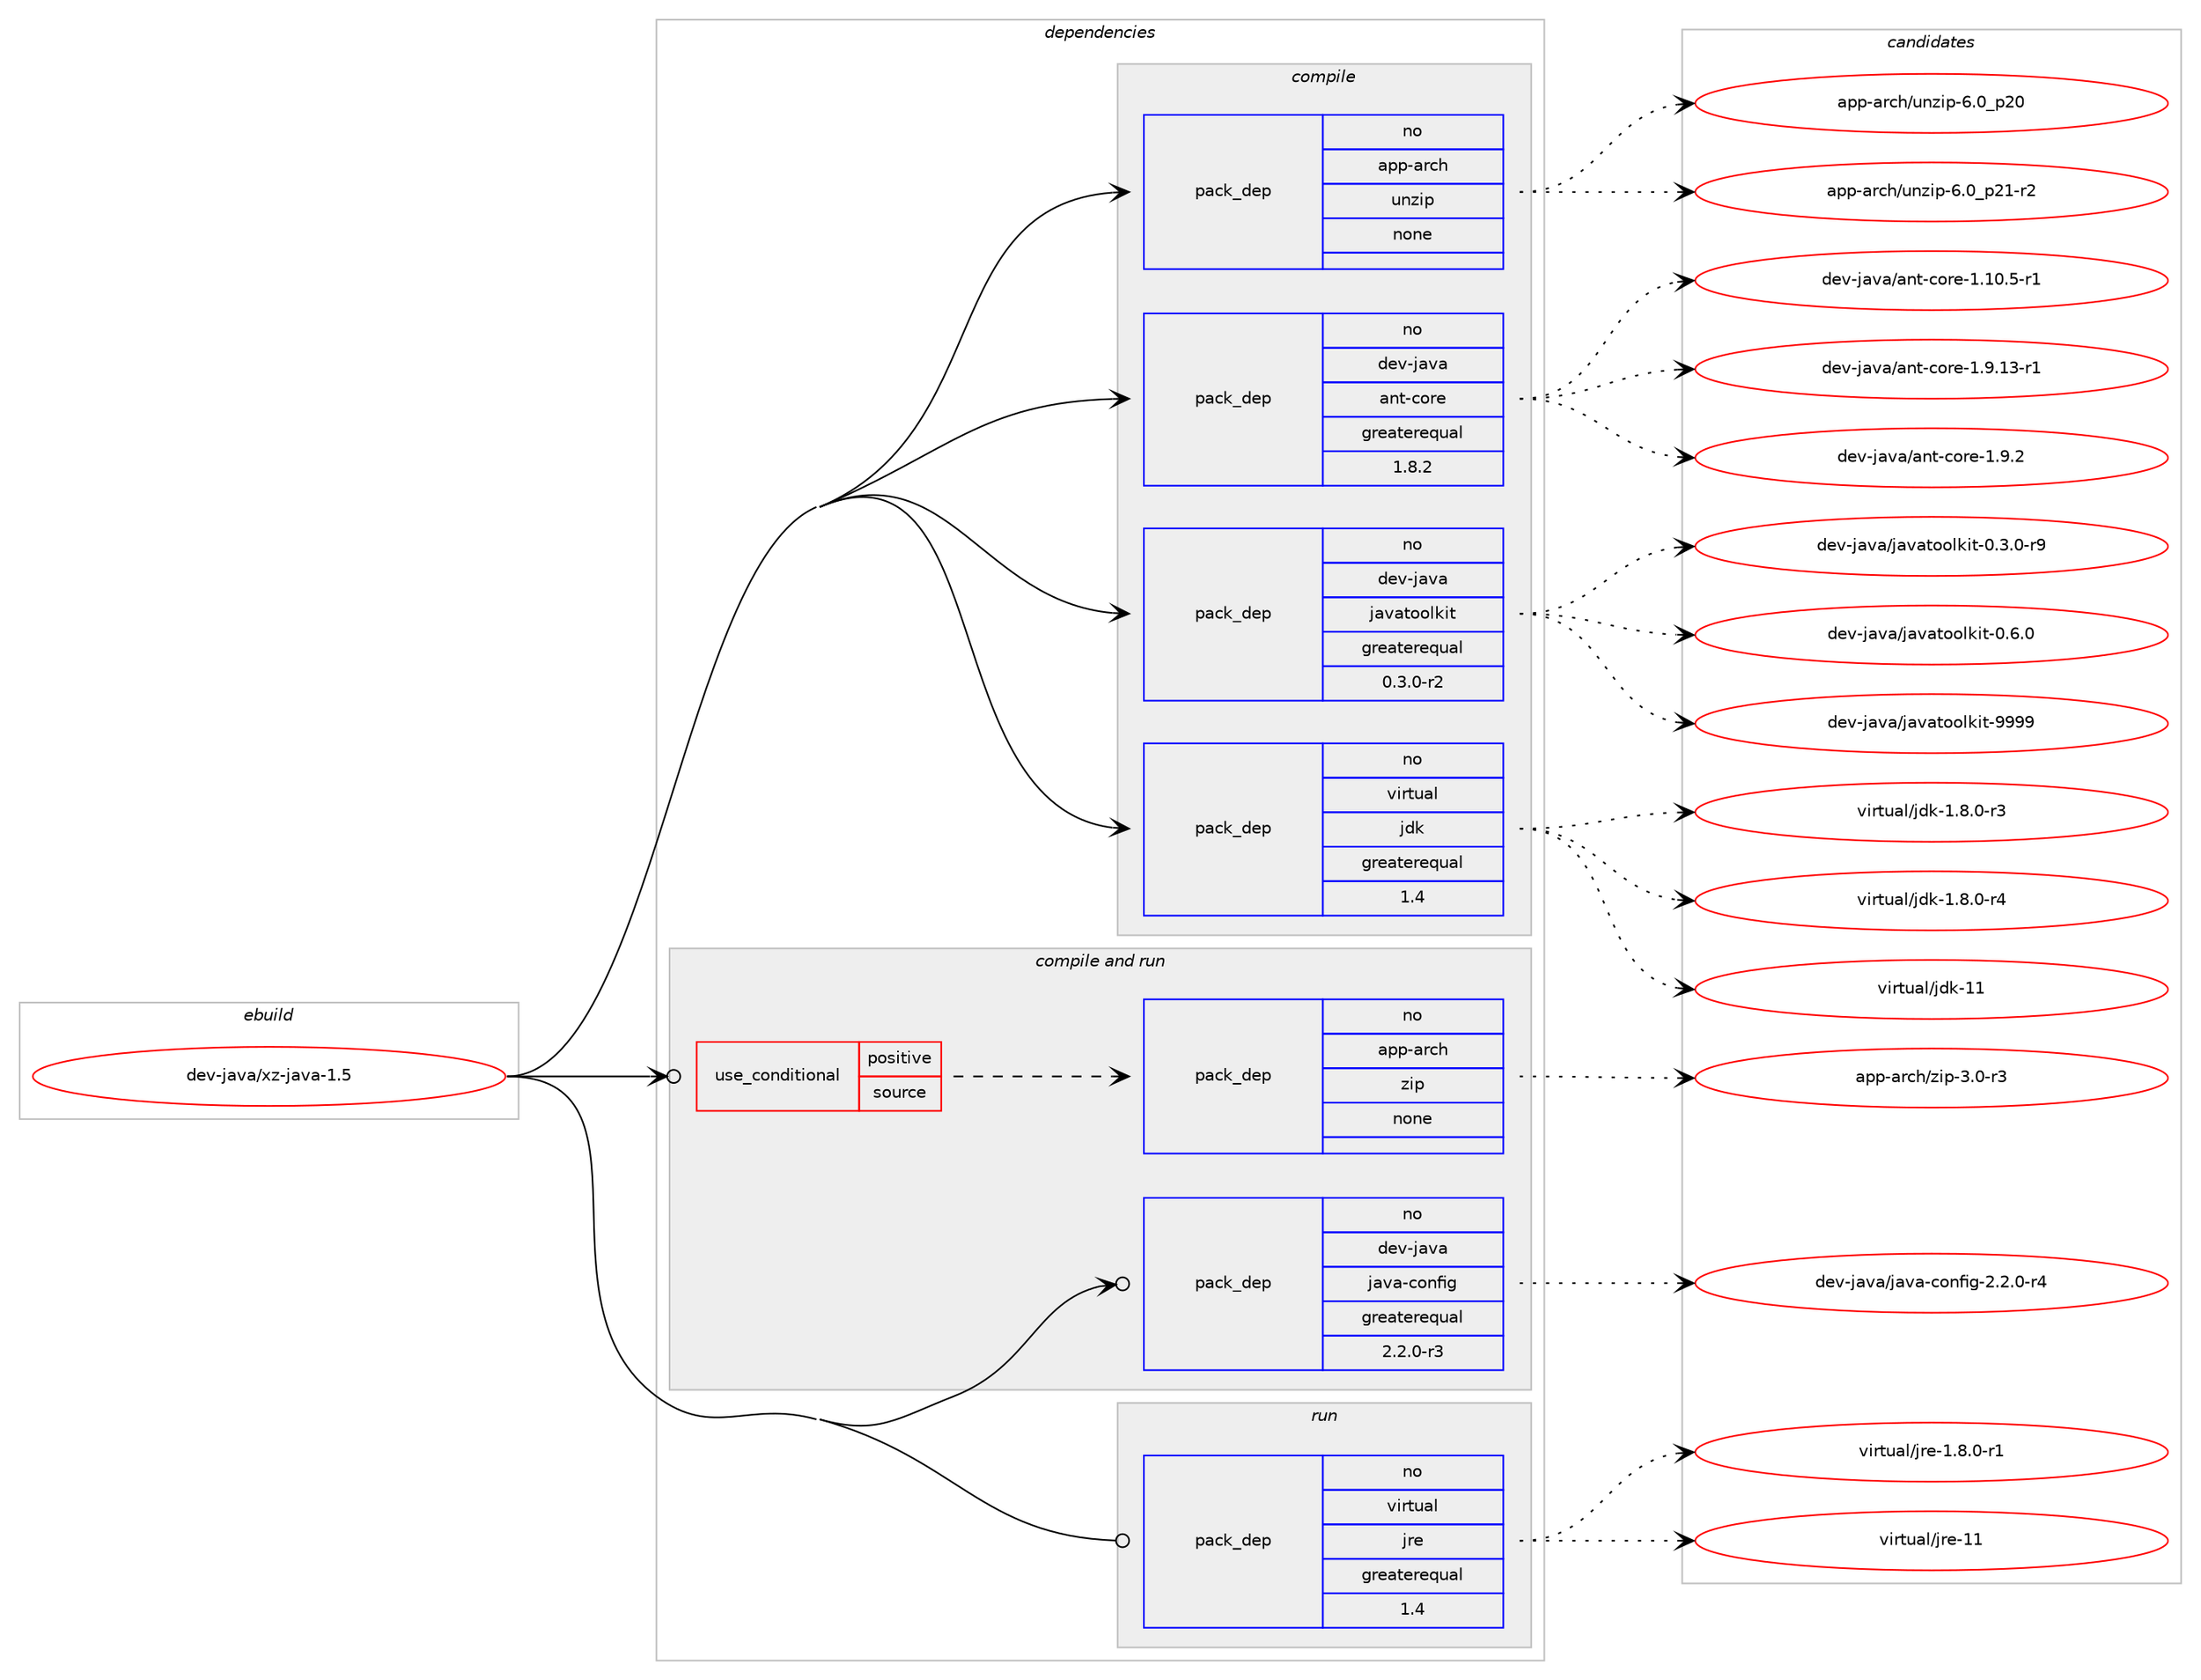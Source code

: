 digraph prolog {

# *************
# Graph options
# *************

newrank=true;
concentrate=true;
compound=true;
graph [rankdir=LR,fontname=Helvetica,fontsize=10,ranksep=1.5];#, ranksep=2.5, nodesep=0.2];
edge  [arrowhead=vee];
node  [fontname=Helvetica,fontsize=10];

# **********
# The ebuild
# **********

subgraph cluster_leftcol {
color=gray;
rank=same;
label=<<i>ebuild</i>>;
id [label="dev-java/xz-java-1.5", color=red, width=4, href="../dev-java/xz-java-1.5.svg"];
}

# ****************
# The dependencies
# ****************

subgraph cluster_midcol {
color=gray;
label=<<i>dependencies</i>>;
subgraph cluster_compile {
fillcolor="#eeeeee";
style=filled;
label=<<i>compile</i>>;
subgraph pack972048 {
dependency1357913 [label=<<TABLE BORDER="0" CELLBORDER="1" CELLSPACING="0" CELLPADDING="4" WIDTH="220"><TR><TD ROWSPAN="6" CELLPADDING="30">pack_dep</TD></TR><TR><TD WIDTH="110">no</TD></TR><TR><TD>app-arch</TD></TR><TR><TD>unzip</TD></TR><TR><TD>none</TD></TR><TR><TD></TD></TR></TABLE>>, shape=none, color=blue];
}
id:e -> dependency1357913:w [weight=20,style="solid",arrowhead="vee"];
subgraph pack972049 {
dependency1357914 [label=<<TABLE BORDER="0" CELLBORDER="1" CELLSPACING="0" CELLPADDING="4" WIDTH="220"><TR><TD ROWSPAN="6" CELLPADDING="30">pack_dep</TD></TR><TR><TD WIDTH="110">no</TD></TR><TR><TD>dev-java</TD></TR><TR><TD>ant-core</TD></TR><TR><TD>greaterequal</TD></TR><TR><TD>1.8.2</TD></TR></TABLE>>, shape=none, color=blue];
}
id:e -> dependency1357914:w [weight=20,style="solid",arrowhead="vee"];
subgraph pack972050 {
dependency1357915 [label=<<TABLE BORDER="0" CELLBORDER="1" CELLSPACING="0" CELLPADDING="4" WIDTH="220"><TR><TD ROWSPAN="6" CELLPADDING="30">pack_dep</TD></TR><TR><TD WIDTH="110">no</TD></TR><TR><TD>dev-java</TD></TR><TR><TD>javatoolkit</TD></TR><TR><TD>greaterequal</TD></TR><TR><TD>0.3.0-r2</TD></TR></TABLE>>, shape=none, color=blue];
}
id:e -> dependency1357915:w [weight=20,style="solid",arrowhead="vee"];
subgraph pack972051 {
dependency1357916 [label=<<TABLE BORDER="0" CELLBORDER="1" CELLSPACING="0" CELLPADDING="4" WIDTH="220"><TR><TD ROWSPAN="6" CELLPADDING="30">pack_dep</TD></TR><TR><TD WIDTH="110">no</TD></TR><TR><TD>virtual</TD></TR><TR><TD>jdk</TD></TR><TR><TD>greaterequal</TD></TR><TR><TD>1.4</TD></TR></TABLE>>, shape=none, color=blue];
}
id:e -> dependency1357916:w [weight=20,style="solid",arrowhead="vee"];
}
subgraph cluster_compileandrun {
fillcolor="#eeeeee";
style=filled;
label=<<i>compile and run</i>>;
subgraph cond363414 {
dependency1357917 [label=<<TABLE BORDER="0" CELLBORDER="1" CELLSPACING="0" CELLPADDING="4"><TR><TD ROWSPAN="3" CELLPADDING="10">use_conditional</TD></TR><TR><TD>positive</TD></TR><TR><TD>source</TD></TR></TABLE>>, shape=none, color=red];
subgraph pack972052 {
dependency1357918 [label=<<TABLE BORDER="0" CELLBORDER="1" CELLSPACING="0" CELLPADDING="4" WIDTH="220"><TR><TD ROWSPAN="6" CELLPADDING="30">pack_dep</TD></TR><TR><TD WIDTH="110">no</TD></TR><TR><TD>app-arch</TD></TR><TR><TD>zip</TD></TR><TR><TD>none</TD></TR><TR><TD></TD></TR></TABLE>>, shape=none, color=blue];
}
dependency1357917:e -> dependency1357918:w [weight=20,style="dashed",arrowhead="vee"];
}
id:e -> dependency1357917:w [weight=20,style="solid",arrowhead="odotvee"];
subgraph pack972053 {
dependency1357919 [label=<<TABLE BORDER="0" CELLBORDER="1" CELLSPACING="0" CELLPADDING="4" WIDTH="220"><TR><TD ROWSPAN="6" CELLPADDING="30">pack_dep</TD></TR><TR><TD WIDTH="110">no</TD></TR><TR><TD>dev-java</TD></TR><TR><TD>java-config</TD></TR><TR><TD>greaterequal</TD></TR><TR><TD>2.2.0-r3</TD></TR></TABLE>>, shape=none, color=blue];
}
id:e -> dependency1357919:w [weight=20,style="solid",arrowhead="odotvee"];
}
subgraph cluster_run {
fillcolor="#eeeeee";
style=filled;
label=<<i>run</i>>;
subgraph pack972054 {
dependency1357920 [label=<<TABLE BORDER="0" CELLBORDER="1" CELLSPACING="0" CELLPADDING="4" WIDTH="220"><TR><TD ROWSPAN="6" CELLPADDING="30">pack_dep</TD></TR><TR><TD WIDTH="110">no</TD></TR><TR><TD>virtual</TD></TR><TR><TD>jre</TD></TR><TR><TD>greaterequal</TD></TR><TR><TD>1.4</TD></TR></TABLE>>, shape=none, color=blue];
}
id:e -> dependency1357920:w [weight=20,style="solid",arrowhead="odot"];
}
}

# **************
# The candidates
# **************

subgraph cluster_choices {
rank=same;
color=gray;
label=<<i>candidates</i>>;

subgraph choice972048 {
color=black;
nodesep=1;
choice971121124597114991044711711012210511245544648951125048 [label="app-arch/unzip-6.0_p20", color=red, width=4,href="../app-arch/unzip-6.0_p20.svg"];
choice9711211245971149910447117110122105112455446489511250494511450 [label="app-arch/unzip-6.0_p21-r2", color=red, width=4,href="../app-arch/unzip-6.0_p21-r2.svg"];
dependency1357913:e -> choice971121124597114991044711711012210511245544648951125048:w [style=dotted,weight="100"];
dependency1357913:e -> choice9711211245971149910447117110122105112455446489511250494511450:w [style=dotted,weight="100"];
}
subgraph choice972049 {
color=black;
nodesep=1;
choice10010111845106971189747971101164599111114101454946494846534511449 [label="dev-java/ant-core-1.10.5-r1", color=red, width=4,href="../dev-java/ant-core-1.10.5-r1.svg"];
choice10010111845106971189747971101164599111114101454946574649514511449 [label="dev-java/ant-core-1.9.13-r1", color=red, width=4,href="../dev-java/ant-core-1.9.13-r1.svg"];
choice10010111845106971189747971101164599111114101454946574650 [label="dev-java/ant-core-1.9.2", color=red, width=4,href="../dev-java/ant-core-1.9.2.svg"];
dependency1357914:e -> choice10010111845106971189747971101164599111114101454946494846534511449:w [style=dotted,weight="100"];
dependency1357914:e -> choice10010111845106971189747971101164599111114101454946574649514511449:w [style=dotted,weight="100"];
dependency1357914:e -> choice10010111845106971189747971101164599111114101454946574650:w [style=dotted,weight="100"];
}
subgraph choice972050 {
color=black;
nodesep=1;
choice1001011184510697118974710697118971161111111081071051164548465146484511457 [label="dev-java/javatoolkit-0.3.0-r9", color=red, width=4,href="../dev-java/javatoolkit-0.3.0-r9.svg"];
choice100101118451069711897471069711897116111111108107105116454846544648 [label="dev-java/javatoolkit-0.6.0", color=red, width=4,href="../dev-java/javatoolkit-0.6.0.svg"];
choice1001011184510697118974710697118971161111111081071051164557575757 [label="dev-java/javatoolkit-9999", color=red, width=4,href="../dev-java/javatoolkit-9999.svg"];
dependency1357915:e -> choice1001011184510697118974710697118971161111111081071051164548465146484511457:w [style=dotted,weight="100"];
dependency1357915:e -> choice100101118451069711897471069711897116111111108107105116454846544648:w [style=dotted,weight="100"];
dependency1357915:e -> choice1001011184510697118974710697118971161111111081071051164557575757:w [style=dotted,weight="100"];
}
subgraph choice972051 {
color=black;
nodesep=1;
choice11810511411611797108471061001074549465646484511451 [label="virtual/jdk-1.8.0-r3", color=red, width=4,href="../virtual/jdk-1.8.0-r3.svg"];
choice11810511411611797108471061001074549465646484511452 [label="virtual/jdk-1.8.0-r4", color=red, width=4,href="../virtual/jdk-1.8.0-r4.svg"];
choice1181051141161179710847106100107454949 [label="virtual/jdk-11", color=red, width=4,href="../virtual/jdk-11.svg"];
dependency1357916:e -> choice11810511411611797108471061001074549465646484511451:w [style=dotted,weight="100"];
dependency1357916:e -> choice11810511411611797108471061001074549465646484511452:w [style=dotted,weight="100"];
dependency1357916:e -> choice1181051141161179710847106100107454949:w [style=dotted,weight="100"];
}
subgraph choice972052 {
color=black;
nodesep=1;
choice9711211245971149910447122105112455146484511451 [label="app-arch/zip-3.0-r3", color=red, width=4,href="../app-arch/zip-3.0-r3.svg"];
dependency1357918:e -> choice9711211245971149910447122105112455146484511451:w [style=dotted,weight="100"];
}
subgraph choice972053 {
color=black;
nodesep=1;
choice10010111845106971189747106971189745991111101021051034550465046484511452 [label="dev-java/java-config-2.2.0-r4", color=red, width=4,href="../dev-java/java-config-2.2.0-r4.svg"];
dependency1357919:e -> choice10010111845106971189747106971189745991111101021051034550465046484511452:w [style=dotted,weight="100"];
}
subgraph choice972054 {
color=black;
nodesep=1;
choice11810511411611797108471061141014549465646484511449 [label="virtual/jre-1.8.0-r1", color=red, width=4,href="../virtual/jre-1.8.0-r1.svg"];
choice1181051141161179710847106114101454949 [label="virtual/jre-11", color=red, width=4,href="../virtual/jre-11.svg"];
dependency1357920:e -> choice11810511411611797108471061141014549465646484511449:w [style=dotted,weight="100"];
dependency1357920:e -> choice1181051141161179710847106114101454949:w [style=dotted,weight="100"];
}
}

}

